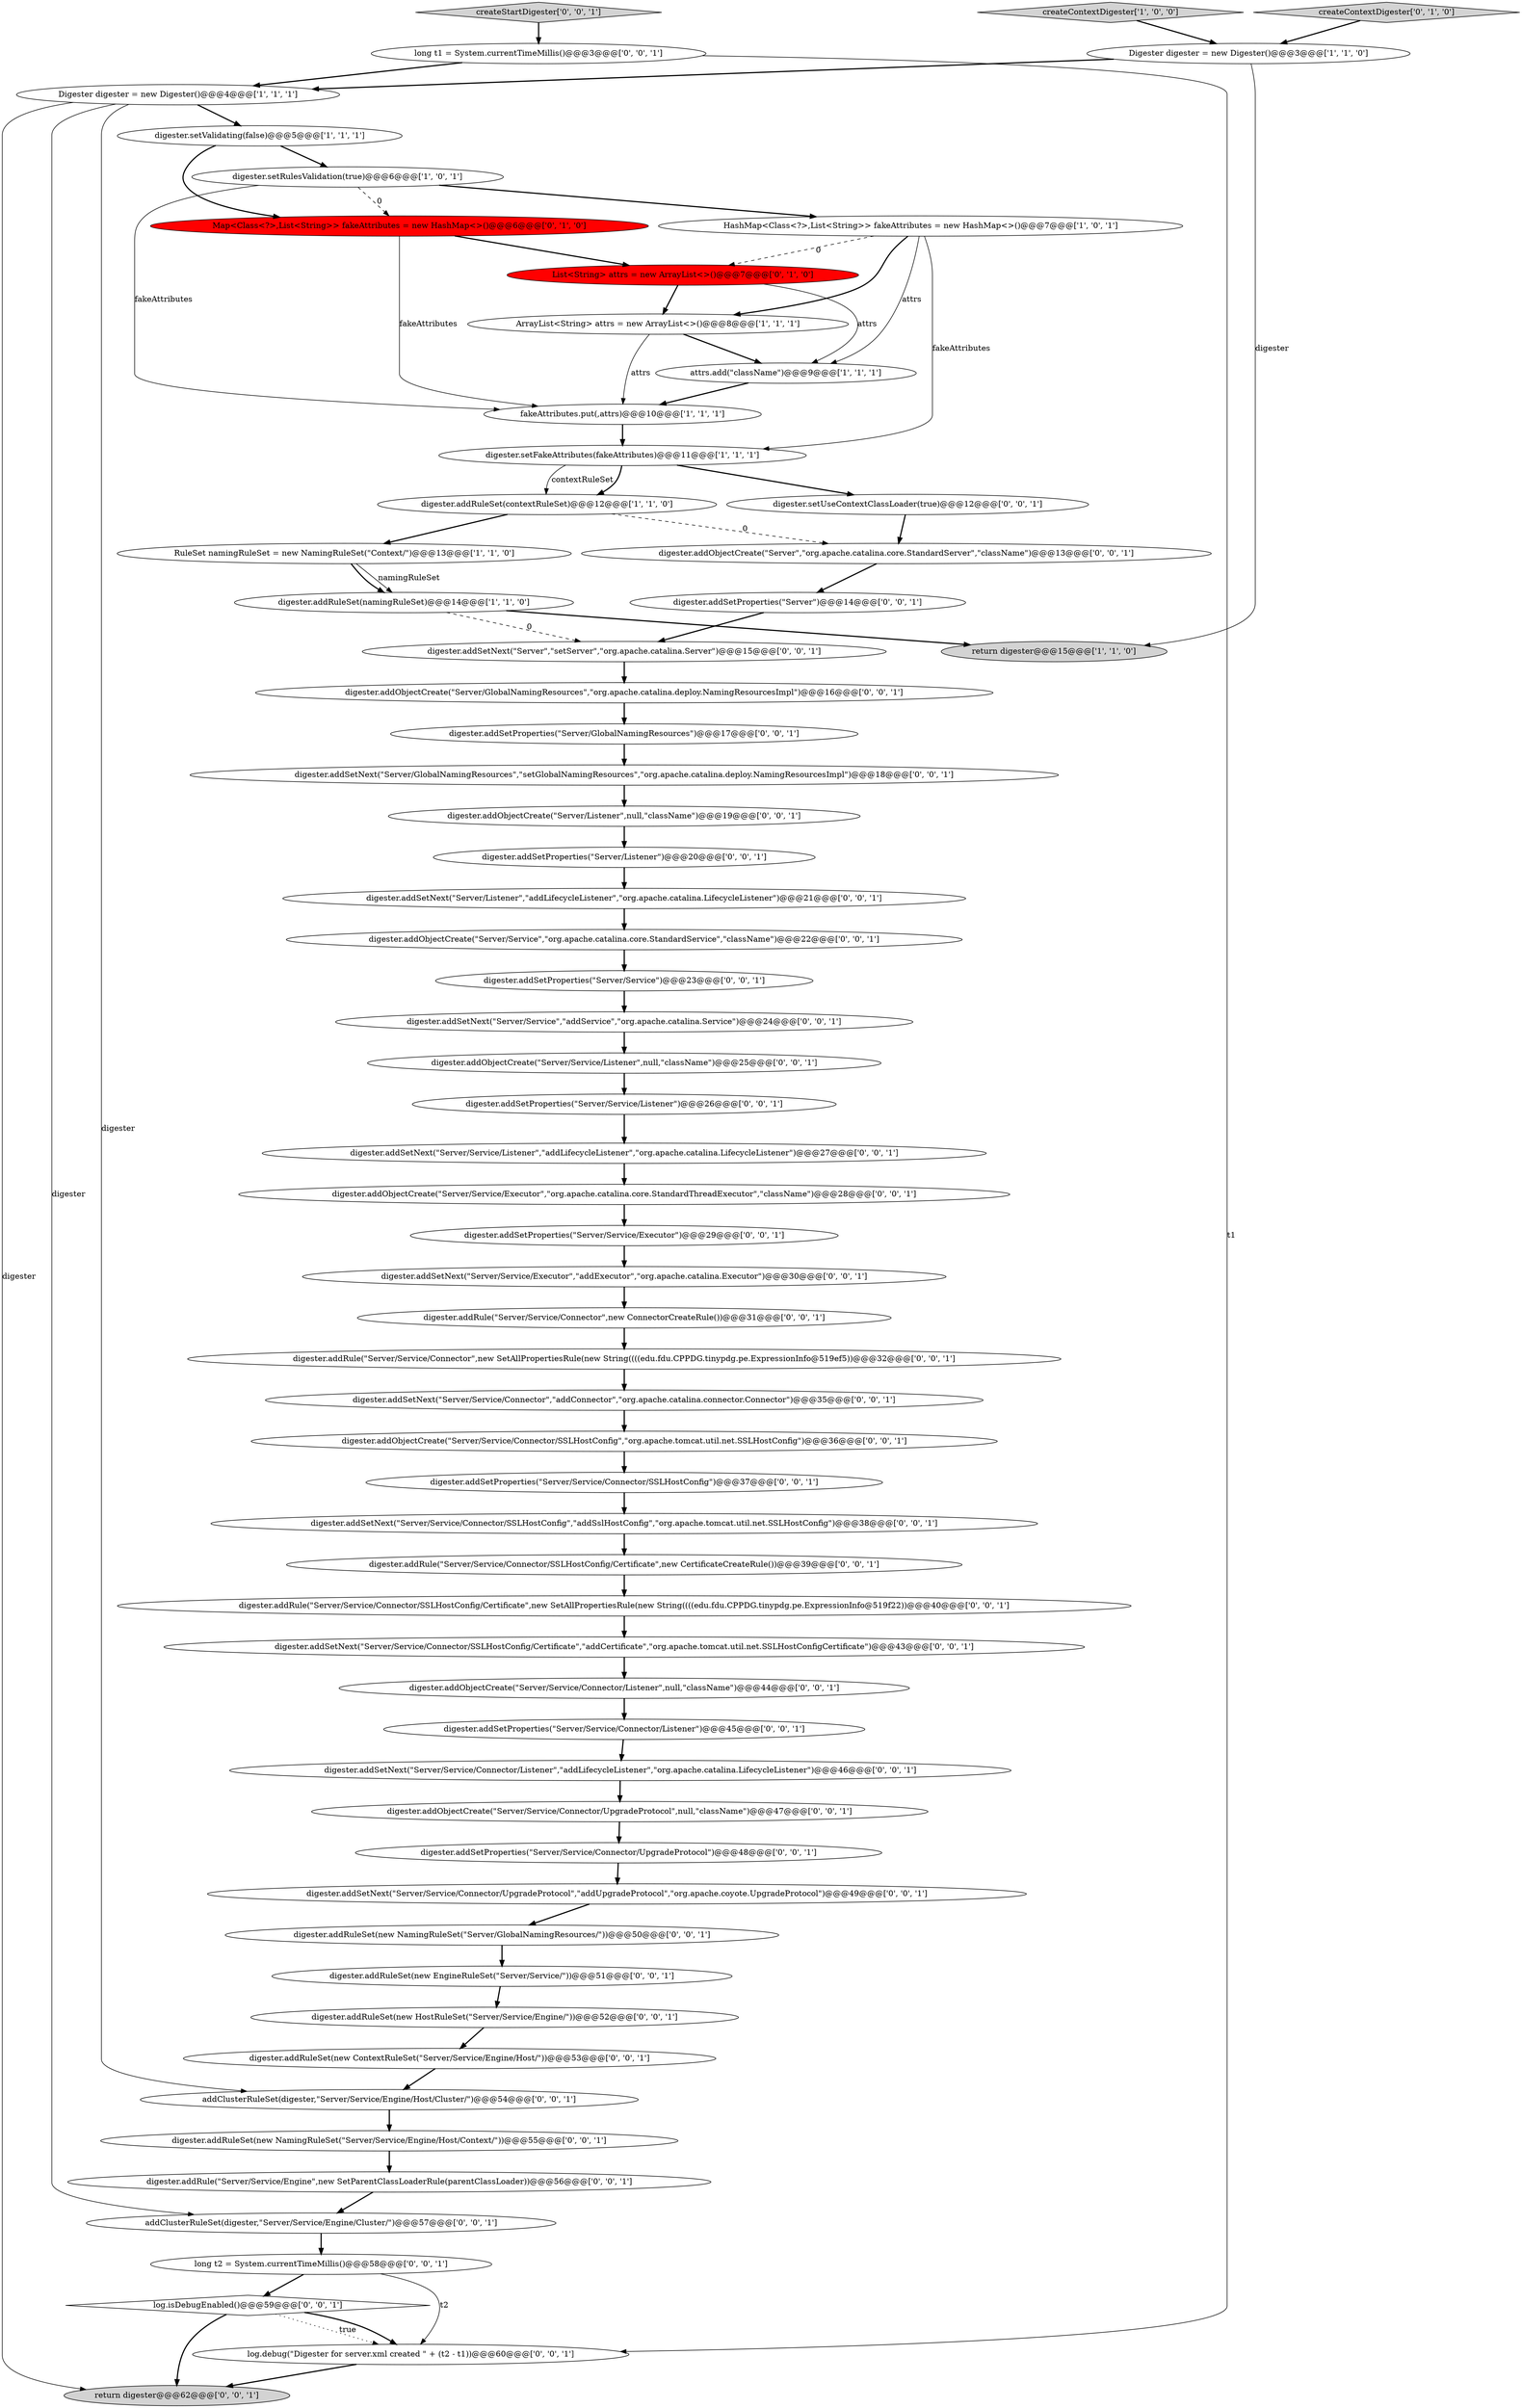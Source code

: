 digraph {
1 [style = filled, label = "digester.setRulesValidation(true)@@@6@@@['1', '0', '1']", fillcolor = white, shape = ellipse image = "AAA0AAABBB1BBB"];
25 [style = filled, label = "addClusterRuleSet(digester,\"Server/Service/Engine/Host/Cluster/\")@@@54@@@['0', '0', '1']", fillcolor = white, shape = ellipse image = "AAA0AAABBB3BBB"];
5 [style = filled, label = "digester.addRuleSet(namingRuleSet)@@@14@@@['1', '1', '0']", fillcolor = white, shape = ellipse image = "AAA0AAABBB1BBB"];
12 [style = filled, label = "fakeAttributes.put(,attrs)@@@10@@@['1', '1', '1']", fillcolor = white, shape = ellipse image = "AAA0AAABBB1BBB"];
38 [style = filled, label = "digester.addSetProperties(\"Server/Service/Connector/SSLHostConfig\")@@@37@@@['0', '0', '1']", fillcolor = white, shape = ellipse image = "AAA0AAABBB3BBB"];
58 [style = filled, label = "digester.addSetNext(\"Server/Service/Connector/Listener\",\"addLifecycleListener\",\"org.apache.catalina.LifecycleListener\")@@@46@@@['0', '0', '1']", fillcolor = white, shape = ellipse image = "AAA0AAABBB3BBB"];
47 [style = filled, label = "digester.addSetProperties(\"Server/Service/Executor\")@@@29@@@['0', '0', '1']", fillcolor = white, shape = ellipse image = "AAA0AAABBB3BBB"];
50 [style = filled, label = "digester.addSetProperties(\"Server/Service\")@@@23@@@['0', '0', '1']", fillcolor = white, shape = ellipse image = "AAA0AAABBB3BBB"];
0 [style = filled, label = "HashMap<Class<?>,List<String>> fakeAttributes = new HashMap<>()@@@7@@@['1', '0', '1']", fillcolor = white, shape = ellipse image = "AAA0AAABBB1BBB"];
13 [style = filled, label = "ArrayList<String> attrs = new ArrayList<>()@@@8@@@['1', '1', '1']", fillcolor = white, shape = ellipse image = "AAA0AAABBB1BBB"];
24 [style = filled, label = "digester.addSetNext(\"Server/Service/Connector/SSLHostConfig\",\"addSslHostConfig\",\"org.apache.tomcat.util.net.SSLHostConfig\")@@@38@@@['0', '0', '1']", fillcolor = white, shape = ellipse image = "AAA0AAABBB3BBB"];
26 [style = filled, label = "digester.addObjectCreate(\"Server/Service/Connector/SSLHostConfig\",\"org.apache.tomcat.util.net.SSLHostConfig\")@@@36@@@['0', '0', '1']", fillcolor = white, shape = ellipse image = "AAA0AAABBB3BBB"];
45 [style = filled, label = "digester.addSetProperties(\"Server/Service/Connector/UpgradeProtocol\")@@@48@@@['0', '0', '1']", fillcolor = white, shape = ellipse image = "AAA0AAABBB3BBB"];
9 [style = filled, label = "RuleSet namingRuleSet = new NamingRuleSet(\"Context/\")@@@13@@@['1', '1', '0']", fillcolor = white, shape = ellipse image = "AAA0AAABBB1BBB"];
40 [style = filled, label = "addClusterRuleSet(digester,\"Server/Service/Engine/Cluster/\")@@@57@@@['0', '0', '1']", fillcolor = white, shape = ellipse image = "AAA0AAABBB3BBB"];
60 [style = filled, label = "digester.addSetNext(\"Server/Service/Connector\",\"addConnector\",\"org.apache.catalina.connector.Connector\")@@@35@@@['0', '0', '1']", fillcolor = white, shape = ellipse image = "AAA0AAABBB3BBB"];
39 [style = filled, label = "digester.addObjectCreate(\"Server/Service/Connector/UpgradeProtocol\",null,\"className\")@@@47@@@['0', '0', '1']", fillcolor = white, shape = ellipse image = "AAA0AAABBB3BBB"];
30 [style = filled, label = "digester.addObjectCreate(\"Server/Listener\",null,\"className\")@@@19@@@['0', '0', '1']", fillcolor = white, shape = ellipse image = "AAA0AAABBB3BBB"];
29 [style = filled, label = "digester.addSetNext(\"Server/Service/Listener\",\"addLifecycleListener\",\"org.apache.catalina.LifecycleListener\")@@@27@@@['0', '0', '1']", fillcolor = white, shape = ellipse image = "AAA0AAABBB3BBB"];
7 [style = filled, label = "digester.addRuleSet(contextRuleSet)@@@12@@@['1', '1', '0']", fillcolor = white, shape = ellipse image = "AAA0AAABBB1BBB"];
33 [style = filled, label = "long t2 = System.currentTimeMillis()@@@58@@@['0', '0', '1']", fillcolor = white, shape = ellipse image = "AAA0AAABBB3BBB"];
59 [style = filled, label = "digester.addSetProperties(\"Server\")@@@14@@@['0', '0', '1']", fillcolor = white, shape = ellipse image = "AAA0AAABBB3BBB"];
28 [style = filled, label = "digester.addObjectCreate(\"Server/Service/Connector/Listener\",null,\"className\")@@@44@@@['0', '0', '1']", fillcolor = white, shape = ellipse image = "AAA0AAABBB3BBB"];
20 [style = filled, label = "digester.addSetProperties(\"Server/Service/Listener\")@@@26@@@['0', '0', '1']", fillcolor = white, shape = ellipse image = "AAA0AAABBB3BBB"];
54 [style = filled, label = "digester.addObjectCreate(\"Server\",\"org.apache.catalina.core.StandardServer\",\"className\")@@@13@@@['0', '0', '1']", fillcolor = white, shape = ellipse image = "AAA0AAABBB3BBB"];
4 [style = filled, label = "Digester digester = new Digester()@@@4@@@['1', '1', '1']", fillcolor = white, shape = ellipse image = "AAA0AAABBB1BBB"];
52 [style = filled, label = "digester.addRuleSet(new EngineRuleSet(\"Server/Service/\"))@@@51@@@['0', '0', '1']", fillcolor = white, shape = ellipse image = "AAA0AAABBB3BBB"];
48 [style = filled, label = "log.isDebugEnabled()@@@59@@@['0', '0', '1']", fillcolor = white, shape = diamond image = "AAA0AAABBB3BBB"];
2 [style = filled, label = "digester.setFakeAttributes(fakeAttributes)@@@11@@@['1', '1', '1']", fillcolor = white, shape = ellipse image = "AAA0AAABBB1BBB"];
18 [style = filled, label = "digester.addRuleSet(new NamingRuleSet(\"Server/GlobalNamingResources/\"))@@@50@@@['0', '0', '1']", fillcolor = white, shape = ellipse image = "AAA0AAABBB3BBB"];
34 [style = filled, label = "digester.addSetNext(\"Server/Service/Executor\",\"addExecutor\",\"org.apache.catalina.Executor\")@@@30@@@['0', '0', '1']", fillcolor = white, shape = ellipse image = "AAA0AAABBB3BBB"];
57 [style = filled, label = "digester.addObjectCreate(\"Server/GlobalNamingResources\",\"org.apache.catalina.deploy.NamingResourcesImpl\")@@@16@@@['0', '0', '1']", fillcolor = white, shape = ellipse image = "AAA0AAABBB3BBB"];
17 [style = filled, label = "digester.addRule(\"Server/Service/Connector\",new SetAllPropertiesRule(new String((((edu.fdu.CPPDG.tinypdg.pe.ExpressionInfo@519ef5))@@@32@@@['0', '0', '1']", fillcolor = white, shape = ellipse image = "AAA0AAABBB3BBB"];
41 [style = filled, label = "digester.addSetProperties(\"Server/GlobalNamingResources\")@@@17@@@['0', '0', '1']", fillcolor = white, shape = ellipse image = "AAA0AAABBB3BBB"];
56 [style = filled, label = "digester.addSetNext(\"Server/Listener\",\"addLifecycleListener\",\"org.apache.catalina.LifecycleListener\")@@@21@@@['0', '0', '1']", fillcolor = white, shape = ellipse image = "AAA0AAABBB3BBB"];
32 [style = filled, label = "digester.addRule(\"Server/Service/Connector\",new ConnectorCreateRule())@@@31@@@['0', '0', '1']", fillcolor = white, shape = ellipse image = "AAA0AAABBB3BBB"];
62 [style = filled, label = "digester.addRule(\"Server/Service/Engine\",new SetParentClassLoaderRule(parentClassLoader))@@@56@@@['0', '0', '1']", fillcolor = white, shape = ellipse image = "AAA0AAABBB3BBB"];
8 [style = filled, label = "createContextDigester['1', '0', '0']", fillcolor = lightgray, shape = diamond image = "AAA0AAABBB1BBB"];
21 [style = filled, label = "digester.addSetNext(\"Server/GlobalNamingResources\",\"setGlobalNamingResources\",\"org.apache.catalina.deploy.NamingResourcesImpl\")@@@18@@@['0', '0', '1']", fillcolor = white, shape = ellipse image = "AAA0AAABBB3BBB"];
6 [style = filled, label = "digester.setValidating(false)@@@5@@@['1', '1', '1']", fillcolor = white, shape = ellipse image = "AAA0AAABBB1BBB"];
36 [style = filled, label = "digester.addObjectCreate(\"Server/Service\",\"org.apache.catalina.core.StandardService\",\"className\")@@@22@@@['0', '0', '1']", fillcolor = white, shape = ellipse image = "AAA0AAABBB3BBB"];
3 [style = filled, label = "return digester@@@15@@@['1', '1', '0']", fillcolor = lightgray, shape = ellipse image = "AAA0AAABBB1BBB"];
53 [style = filled, label = "log.debug(\"Digester for server.xml created \" + (t2 - t1))@@@60@@@['0', '0', '1']", fillcolor = white, shape = ellipse image = "AAA0AAABBB3BBB"];
42 [style = filled, label = "createStartDigester['0', '0', '1']", fillcolor = lightgray, shape = diamond image = "AAA0AAABBB3BBB"];
11 [style = filled, label = "attrs.add(\"className\")@@@9@@@['1', '1', '1']", fillcolor = white, shape = ellipse image = "AAA0AAABBB1BBB"];
16 [style = filled, label = "createContextDigester['0', '1', '0']", fillcolor = lightgray, shape = diamond image = "AAA0AAABBB2BBB"];
22 [style = filled, label = "digester.addSetProperties(\"Server/Listener\")@@@20@@@['0', '0', '1']", fillcolor = white, shape = ellipse image = "AAA0AAABBB3BBB"];
43 [style = filled, label = "digester.addRule(\"Server/Service/Connector/SSLHostConfig/Certificate\",new SetAllPropertiesRule(new String((((edu.fdu.CPPDG.tinypdg.pe.ExpressionInfo@519f22))@@@40@@@['0', '0', '1']", fillcolor = white, shape = ellipse image = "AAA0AAABBB3BBB"];
49 [style = filled, label = "digester.addSetNext(\"Server/Service/Connector/UpgradeProtocol\",\"addUpgradeProtocol\",\"org.apache.coyote.UpgradeProtocol\")@@@49@@@['0', '0', '1']", fillcolor = white, shape = ellipse image = "AAA0AAABBB3BBB"];
63 [style = filled, label = "digester.addRuleSet(new ContextRuleSet(\"Server/Service/Engine/Host/\"))@@@53@@@['0', '0', '1']", fillcolor = white, shape = ellipse image = "AAA0AAABBB3BBB"];
23 [style = filled, label = "long t1 = System.currentTimeMillis()@@@3@@@['0', '0', '1']", fillcolor = white, shape = ellipse image = "AAA0AAABBB3BBB"];
10 [style = filled, label = "Digester digester = new Digester()@@@3@@@['1', '1', '0']", fillcolor = white, shape = ellipse image = "AAA0AAABBB1BBB"];
64 [style = filled, label = "digester.addSetProperties(\"Server/Service/Connector/Listener\")@@@45@@@['0', '0', '1']", fillcolor = white, shape = ellipse image = "AAA0AAABBB3BBB"];
31 [style = filled, label = "return digester@@@62@@@['0', '0', '1']", fillcolor = lightgray, shape = ellipse image = "AAA0AAABBB3BBB"];
15 [style = filled, label = "List<String> attrs = new ArrayList<>()@@@7@@@['0', '1', '0']", fillcolor = red, shape = ellipse image = "AAA1AAABBB2BBB"];
35 [style = filled, label = "digester.addSetNext(\"Server/Service\",\"addService\",\"org.apache.catalina.Service\")@@@24@@@['0', '0', '1']", fillcolor = white, shape = ellipse image = "AAA0AAABBB3BBB"];
46 [style = filled, label = "digester.addSetNext(\"Server/Service/Connector/SSLHostConfig/Certificate\",\"addCertificate\",\"org.apache.tomcat.util.net.SSLHostConfigCertificate\")@@@43@@@['0', '0', '1']", fillcolor = white, shape = ellipse image = "AAA0AAABBB3BBB"];
51 [style = filled, label = "digester.addObjectCreate(\"Server/Service/Listener\",null,\"className\")@@@25@@@['0', '0', '1']", fillcolor = white, shape = ellipse image = "AAA0AAABBB3BBB"];
19 [style = filled, label = "digester.addSetNext(\"Server\",\"setServer\",\"org.apache.catalina.Server\")@@@15@@@['0', '0', '1']", fillcolor = white, shape = ellipse image = "AAA0AAABBB3BBB"];
14 [style = filled, label = "Map<Class<?>,List<String>> fakeAttributes = new HashMap<>()@@@6@@@['0', '1', '0']", fillcolor = red, shape = ellipse image = "AAA1AAABBB2BBB"];
61 [style = filled, label = "digester.addRuleSet(new HostRuleSet(\"Server/Service/Engine/\"))@@@52@@@['0', '0', '1']", fillcolor = white, shape = ellipse image = "AAA0AAABBB3BBB"];
55 [style = filled, label = "digester.addRuleSet(new NamingRuleSet(\"Server/Service/Engine/Host/Context/\"))@@@55@@@['0', '0', '1']", fillcolor = white, shape = ellipse image = "AAA0AAABBB3BBB"];
37 [style = filled, label = "digester.addObjectCreate(\"Server/Service/Executor\",\"org.apache.catalina.core.StandardThreadExecutor\",\"className\")@@@28@@@['0', '0', '1']", fillcolor = white, shape = ellipse image = "AAA0AAABBB3BBB"];
27 [style = filled, label = "digester.addRule(\"Server/Service/Connector/SSLHostConfig/Certificate\",new CertificateCreateRule())@@@39@@@['0', '0', '1']", fillcolor = white, shape = ellipse image = "AAA0AAABBB3BBB"];
44 [style = filled, label = "digester.setUseContextClassLoader(true)@@@12@@@['0', '0', '1']", fillcolor = white, shape = ellipse image = "AAA0AAABBB3BBB"];
5->3 [style = bold, label=""];
15->11 [style = solid, label="attrs"];
42->23 [style = bold, label=""];
8->10 [style = bold, label=""];
0->13 [style = bold, label=""];
55->62 [style = bold, label=""];
13->12 [style = solid, label="attrs"];
48->53 [style = dotted, label="true"];
2->7 [style = solid, label="contextRuleSet"];
21->30 [style = bold, label=""];
57->41 [style = bold, label=""];
7->9 [style = bold, label=""];
12->2 [style = bold, label=""];
2->44 [style = bold, label=""];
0->2 [style = solid, label="fakeAttributes"];
33->48 [style = bold, label=""];
9->5 [style = bold, label=""];
34->32 [style = bold, label=""];
47->34 [style = bold, label=""];
62->40 [style = bold, label=""];
24->27 [style = bold, label=""];
0->11 [style = solid, label="attrs"];
15->13 [style = bold, label=""];
9->5 [style = solid, label="namingRuleSet"];
1->14 [style = dashed, label="0"];
41->21 [style = bold, label=""];
25->55 [style = bold, label=""];
39->45 [style = bold, label=""];
11->12 [style = bold, label=""];
1->0 [style = bold, label=""];
7->54 [style = dashed, label="0"];
13->11 [style = bold, label=""];
43->46 [style = bold, label=""];
58->39 [style = bold, label=""];
19->57 [style = bold, label=""];
1->12 [style = solid, label="fakeAttributes"];
49->18 [style = bold, label=""];
4->25 [style = solid, label="digester"];
54->59 [style = bold, label=""];
14->15 [style = bold, label=""];
36->50 [style = bold, label=""];
61->63 [style = bold, label=""];
32->17 [style = bold, label=""];
35->51 [style = bold, label=""];
37->47 [style = bold, label=""];
44->54 [style = bold, label=""];
56->36 [style = bold, label=""];
27->43 [style = bold, label=""];
46->28 [style = bold, label=""];
38->24 [style = bold, label=""];
52->61 [style = bold, label=""];
17->60 [style = bold, label=""];
10->3 [style = solid, label="digester"];
33->53 [style = solid, label="t2"];
29->37 [style = bold, label=""];
51->20 [style = bold, label=""];
48->31 [style = bold, label=""];
6->1 [style = bold, label=""];
40->33 [style = bold, label=""];
63->25 [style = bold, label=""];
28->64 [style = bold, label=""];
50->35 [style = bold, label=""];
64->58 [style = bold, label=""];
18->52 [style = bold, label=""];
5->19 [style = dashed, label="0"];
23->53 [style = solid, label="t1"];
4->40 [style = solid, label="digester"];
30->22 [style = bold, label=""];
22->56 [style = bold, label=""];
20->29 [style = bold, label=""];
4->6 [style = bold, label=""];
16->10 [style = bold, label=""];
60->26 [style = bold, label=""];
45->49 [style = bold, label=""];
23->4 [style = bold, label=""];
0->15 [style = dashed, label="0"];
14->12 [style = solid, label="fakeAttributes"];
48->53 [style = bold, label=""];
53->31 [style = bold, label=""];
6->14 [style = bold, label=""];
26->38 [style = bold, label=""];
10->4 [style = bold, label=""];
2->7 [style = bold, label=""];
4->31 [style = solid, label="digester"];
59->19 [style = bold, label=""];
}
